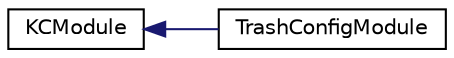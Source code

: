 digraph "Graphical Class Hierarchy"
{
  edge [fontname="Helvetica",fontsize="10",labelfontname="Helvetica",labelfontsize="10"];
  node [fontname="Helvetica",fontsize="10",shape=record];
  rankdir="LR";
  Node0 [label="KCModule",height=0.2,width=0.4,color="black", fillcolor="white", style="filled",URL="D:/Users/anthony/Documents/MINGW-KDE-Frameworks/frameworks/kconfigwidgets-5.26.0/html/KConfigWidgets.tags$classKCModule.html"];
  Node0 -> Node1 [dir="back",color="midnightblue",fontsize="10",style="solid",fontname="Helvetica"];
  Node1 [label="TrashConfigModule",height=0.2,width=0.4,color="black", fillcolor="white", style="filled",URL="$classTrashConfigModule.html",tooltip="Allow to configure the trash. "];
}
